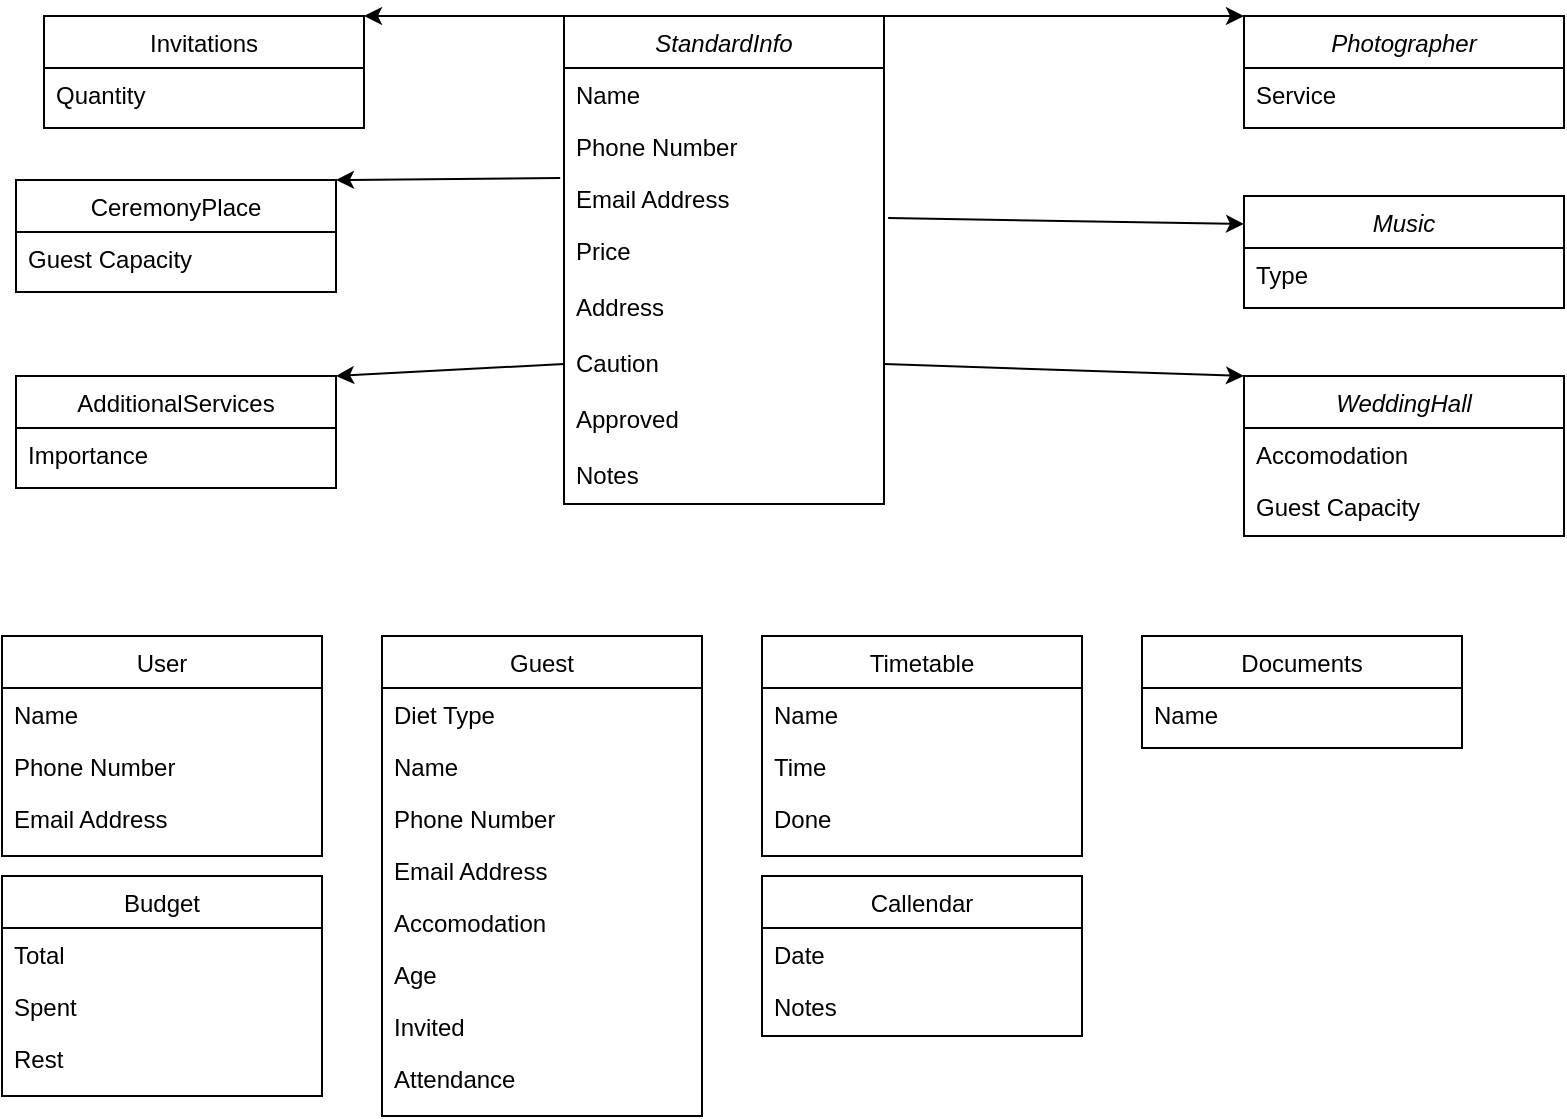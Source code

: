<mxfile version="15.5.9" type="device"><diagram id="C5RBs43oDa-KdzZeNtuy" name="Page-1"><mxGraphModel dx="1321" dy="763" grid="1" gridSize="10" guides="1" tooltips="1" connect="1" arrows="1" fold="1" page="1" pageScale="1" pageWidth="827" pageHeight="1169" math="0" shadow="0"><root><mxCell id="WIyWlLk6GJQsqaUBKTNV-0"/><mxCell id="WIyWlLk6GJQsqaUBKTNV-1" parent="WIyWlLk6GJQsqaUBKTNV-0"/><mxCell id="zkfFHV4jXpPFQw0GAbJ--0" value="User&#10;" style="swimlane;fontStyle=0;align=center;verticalAlign=top;childLayout=stackLayout;horizontal=1;startSize=26;horizontalStack=0;resizeParent=1;resizeLast=0;collapsible=1;marginBottom=0;rounded=0;shadow=0;strokeWidth=1;" parent="WIyWlLk6GJQsqaUBKTNV-1" vertex="1"><mxGeometry x="20" y="340" width="160" height="110" as="geometry"><mxRectangle x="230" y="140" width="160" height="26" as="alternateBounds"/></mxGeometry></mxCell><mxCell id="zkfFHV4jXpPFQw0GAbJ--1" value="Name" style="text;align=left;verticalAlign=top;spacingLeft=4;spacingRight=4;overflow=hidden;rotatable=0;points=[[0,0.5],[1,0.5]];portConstraint=eastwest;" parent="zkfFHV4jXpPFQw0GAbJ--0" vertex="1"><mxGeometry y="26" width="160" height="26" as="geometry"/></mxCell><mxCell id="zkfFHV4jXpPFQw0GAbJ--2" value="Phone Number" style="text;align=left;verticalAlign=top;spacingLeft=4;spacingRight=4;overflow=hidden;rotatable=0;points=[[0,0.5],[1,0.5]];portConstraint=eastwest;rounded=0;shadow=0;html=0;" parent="zkfFHV4jXpPFQw0GAbJ--0" vertex="1"><mxGeometry y="52" width="160" height="26" as="geometry"/></mxCell><mxCell id="zkfFHV4jXpPFQw0GAbJ--3" value="Email Address" style="text;align=left;verticalAlign=top;spacingLeft=4;spacingRight=4;overflow=hidden;rotatable=0;points=[[0,0.5],[1,0.5]];portConstraint=eastwest;rounded=0;shadow=0;html=0;" parent="zkfFHV4jXpPFQw0GAbJ--0" vertex="1"><mxGeometry y="78" width="160" height="26" as="geometry"/></mxCell><mxCell id="fuhXib5yAPB2mfE2J0cT-31" value="StandardInfo" style="swimlane;fontStyle=2;align=center;verticalAlign=top;childLayout=stackLayout;horizontal=1;startSize=26;horizontalStack=0;resizeParent=1;resizeLast=0;collapsible=1;marginBottom=0;rounded=0;shadow=0;strokeWidth=1;" vertex="1" parent="WIyWlLk6GJQsqaUBKTNV-1"><mxGeometry x="301" y="30" width="160" height="244" as="geometry"><mxRectangle x="230" y="140" width="160" height="26" as="alternateBounds"/></mxGeometry></mxCell><mxCell id="fuhXib5yAPB2mfE2J0cT-32" value="Name" style="text;align=left;verticalAlign=top;spacingLeft=4;spacingRight=4;overflow=hidden;rotatable=0;points=[[0,0.5],[1,0.5]];portConstraint=eastwest;" vertex="1" parent="fuhXib5yAPB2mfE2J0cT-31"><mxGeometry y="26" width="160" height="26" as="geometry"/></mxCell><mxCell id="fuhXib5yAPB2mfE2J0cT-33" value="Phone Number" style="text;align=left;verticalAlign=top;spacingLeft=4;spacingRight=4;overflow=hidden;rotatable=0;points=[[0,0.5],[1,0.5]];portConstraint=eastwest;rounded=0;shadow=0;html=0;" vertex="1" parent="fuhXib5yAPB2mfE2J0cT-31"><mxGeometry y="52" width="160" height="26" as="geometry"/></mxCell><mxCell id="fuhXib5yAPB2mfE2J0cT-34" value="Email Address" style="text;align=left;verticalAlign=top;spacingLeft=4;spacingRight=4;overflow=hidden;rotatable=0;points=[[0,0.5],[1,0.5]];portConstraint=eastwest;rounded=0;shadow=0;html=0;" vertex="1" parent="fuhXib5yAPB2mfE2J0cT-31"><mxGeometry y="78" width="160" height="26" as="geometry"/></mxCell><mxCell id="fuhXib5yAPB2mfE2J0cT-35" value="Price&#10;" style="text;align=left;verticalAlign=top;spacingLeft=4;spacingRight=4;overflow=hidden;rotatable=0;points=[[0,0.5],[1,0.5]];portConstraint=eastwest;" vertex="1" parent="fuhXib5yAPB2mfE2J0cT-31"><mxGeometry y="104" width="160" height="28" as="geometry"/></mxCell><mxCell id="fuhXib5yAPB2mfE2J0cT-36" value="Address" style="text;align=left;verticalAlign=top;spacingLeft=4;spacingRight=4;overflow=hidden;rotatable=0;points=[[0,0.5],[1,0.5]];portConstraint=eastwest;" vertex="1" parent="fuhXib5yAPB2mfE2J0cT-31"><mxGeometry y="132" width="160" height="28" as="geometry"/></mxCell><mxCell id="fuhXib5yAPB2mfE2J0cT-38" value="Caution" style="text;align=left;verticalAlign=top;spacingLeft=4;spacingRight=4;overflow=hidden;rotatable=0;points=[[0,0.5],[1,0.5]];portConstraint=eastwest;" vertex="1" parent="fuhXib5yAPB2mfE2J0cT-31"><mxGeometry y="160" width="160" height="28" as="geometry"/></mxCell><mxCell id="fuhXib5yAPB2mfE2J0cT-153" value="Approved" style="text;align=left;verticalAlign=top;spacingLeft=4;spacingRight=4;overflow=hidden;rotatable=0;points=[[0,0.5],[1,0.5]];portConstraint=eastwest;" vertex="1" parent="fuhXib5yAPB2mfE2J0cT-31"><mxGeometry y="188" width="160" height="28" as="geometry"/></mxCell><mxCell id="fuhXib5yAPB2mfE2J0cT-39" value="Notes" style="text;align=left;verticalAlign=top;spacingLeft=4;spacingRight=4;overflow=hidden;rotatable=0;points=[[0,0.5],[1,0.5]];portConstraint=eastwest;" vertex="1" parent="fuhXib5yAPB2mfE2J0cT-31"><mxGeometry y="216" width="160" height="28" as="geometry"/></mxCell><mxCell id="fuhXib5yAPB2mfE2J0cT-52" value="Guest" style="swimlane;fontStyle=0;align=center;verticalAlign=top;childLayout=stackLayout;horizontal=1;startSize=26;horizontalStack=0;resizeParent=1;resizeLast=0;collapsible=1;marginBottom=0;rounded=0;shadow=0;strokeWidth=1;" vertex="1" parent="WIyWlLk6GJQsqaUBKTNV-1"><mxGeometry x="210" y="340" width="160" height="240" as="geometry"><mxRectangle x="230" y="140" width="160" height="26" as="alternateBounds"/></mxGeometry></mxCell><mxCell id="fuhXib5yAPB2mfE2J0cT-59" value="Diet Type" style="text;align=left;verticalAlign=top;spacingLeft=4;spacingRight=4;overflow=hidden;rotatable=0;points=[[0,0.5],[1,0.5]];portConstraint=eastwest;" vertex="1" parent="fuhXib5yAPB2mfE2J0cT-52"><mxGeometry y="26" width="160" height="26" as="geometry"/></mxCell><mxCell id="fuhXib5yAPB2mfE2J0cT-53" value="Name" style="text;align=left;verticalAlign=top;spacingLeft=4;spacingRight=4;overflow=hidden;rotatable=0;points=[[0,0.5],[1,0.5]];portConstraint=eastwest;" vertex="1" parent="fuhXib5yAPB2mfE2J0cT-52"><mxGeometry y="52" width="160" height="26" as="geometry"/></mxCell><mxCell id="fuhXib5yAPB2mfE2J0cT-54" value="Phone Number" style="text;align=left;verticalAlign=top;spacingLeft=4;spacingRight=4;overflow=hidden;rotatable=0;points=[[0,0.5],[1,0.5]];portConstraint=eastwest;rounded=0;shadow=0;html=0;" vertex="1" parent="fuhXib5yAPB2mfE2J0cT-52"><mxGeometry y="78" width="160" height="26" as="geometry"/></mxCell><mxCell id="fuhXib5yAPB2mfE2J0cT-55" value="Email Address" style="text;align=left;verticalAlign=top;spacingLeft=4;spacingRight=4;overflow=hidden;rotatable=0;points=[[0,0.5],[1,0.5]];portConstraint=eastwest;rounded=0;shadow=0;html=0;" vertex="1" parent="fuhXib5yAPB2mfE2J0cT-52"><mxGeometry y="104" width="160" height="26" as="geometry"/></mxCell><mxCell id="fuhXib5yAPB2mfE2J0cT-58" value="Accomodation" style="text;align=left;verticalAlign=top;spacingLeft=4;spacingRight=4;overflow=hidden;rotatable=0;points=[[0,0.5],[1,0.5]];portConstraint=eastwest;rounded=0;shadow=0;html=0;" vertex="1" parent="fuhXib5yAPB2mfE2J0cT-52"><mxGeometry y="130" width="160" height="26" as="geometry"/></mxCell><mxCell id="fuhXib5yAPB2mfE2J0cT-60" value="Age" style="text;align=left;verticalAlign=top;spacingLeft=4;spacingRight=4;overflow=hidden;rotatable=0;points=[[0,0.5],[1,0.5]];portConstraint=eastwest;rounded=0;shadow=0;html=0;" vertex="1" parent="fuhXib5yAPB2mfE2J0cT-52"><mxGeometry y="156" width="160" height="26" as="geometry"/></mxCell><mxCell id="fuhXib5yAPB2mfE2J0cT-105" value="Invited" style="text;align=left;verticalAlign=top;spacingLeft=4;spacingRight=4;overflow=hidden;rotatable=0;points=[[0,0.5],[1,0.5]];portConstraint=eastwest;rounded=0;shadow=0;html=0;" vertex="1" parent="fuhXib5yAPB2mfE2J0cT-52"><mxGeometry y="182" width="160" height="26" as="geometry"/></mxCell><mxCell id="fuhXib5yAPB2mfE2J0cT-106" value="Attendance" style="text;align=left;verticalAlign=top;spacingLeft=4;spacingRight=4;overflow=hidden;rotatable=0;points=[[0,0.5],[1,0.5]];portConstraint=eastwest;rounded=0;shadow=0;html=0;" vertex="1" parent="fuhXib5yAPB2mfE2J0cT-52"><mxGeometry y="208" width="160" height="26" as="geometry"/></mxCell><mxCell id="fuhXib5yAPB2mfE2J0cT-62" value="Documents" style="swimlane;fontStyle=0;align=center;verticalAlign=top;childLayout=stackLayout;horizontal=1;startSize=26;horizontalStack=0;resizeParent=1;resizeLast=0;collapsible=1;marginBottom=0;rounded=0;shadow=0;strokeWidth=1;" vertex="1" parent="WIyWlLk6GJQsqaUBKTNV-1"><mxGeometry x="590" y="340" width="160" height="56" as="geometry"><mxRectangle x="230" y="140" width="160" height="26" as="alternateBounds"/></mxGeometry></mxCell><mxCell id="fuhXib5yAPB2mfE2J0cT-69" value="Name" style="text;align=left;verticalAlign=top;spacingLeft=4;spacingRight=4;overflow=hidden;rotatable=0;points=[[0,0.5],[1,0.5]];portConstraint=eastwest;" vertex="1" parent="fuhXib5yAPB2mfE2J0cT-62"><mxGeometry y="26" width="160" height="26" as="geometry"/></mxCell><mxCell id="fuhXib5yAPB2mfE2J0cT-80" value="Music" style="swimlane;fontStyle=2;align=center;verticalAlign=top;childLayout=stackLayout;horizontal=1;startSize=26;horizontalStack=0;resizeParent=1;resizeLast=0;collapsible=1;marginBottom=0;rounded=0;shadow=0;strokeWidth=1;" vertex="1" parent="WIyWlLk6GJQsqaUBKTNV-1"><mxGeometry x="641" y="120" width="160" height="56" as="geometry"><mxRectangle x="230" y="140" width="160" height="26" as="alternateBounds"/></mxGeometry></mxCell><mxCell id="fuhXib5yAPB2mfE2J0cT-81" value="Type" style="text;align=left;verticalAlign=top;spacingLeft=4;spacingRight=4;overflow=hidden;rotatable=0;points=[[0,0.5],[1,0.5]];portConstraint=eastwest;" vertex="1" parent="fuhXib5yAPB2mfE2J0cT-80"><mxGeometry y="26" width="160" height="26" as="geometry"/></mxCell><mxCell id="fuhXib5yAPB2mfE2J0cT-82" value="Photographer" style="swimlane;fontStyle=2;align=center;verticalAlign=top;childLayout=stackLayout;horizontal=1;startSize=26;horizontalStack=0;resizeParent=1;resizeLast=0;collapsible=1;marginBottom=0;rounded=0;shadow=0;strokeWidth=1;" vertex="1" parent="WIyWlLk6GJQsqaUBKTNV-1"><mxGeometry x="641" y="30" width="160" height="56" as="geometry"><mxRectangle x="230" y="140" width="160" height="26" as="alternateBounds"/></mxGeometry></mxCell><mxCell id="fuhXib5yAPB2mfE2J0cT-83" value="Service" style="text;align=left;verticalAlign=top;spacingLeft=4;spacingRight=4;overflow=hidden;rotatable=0;points=[[0,0.5],[1,0.5]];portConstraint=eastwest;" vertex="1" parent="fuhXib5yAPB2mfE2J0cT-82"><mxGeometry y="26" width="160" height="26" as="geometry"/></mxCell><mxCell id="fuhXib5yAPB2mfE2J0cT-84" value="WeddingHall" style="swimlane;fontStyle=2;align=center;verticalAlign=top;childLayout=stackLayout;horizontal=1;startSize=26;horizontalStack=0;resizeParent=1;resizeLast=0;collapsible=1;marginBottom=0;rounded=0;shadow=0;strokeWidth=1;" vertex="1" parent="WIyWlLk6GJQsqaUBKTNV-1"><mxGeometry x="641" y="210" width="160" height="80" as="geometry"><mxRectangle x="230" y="140" width="160" height="26" as="alternateBounds"/></mxGeometry></mxCell><mxCell id="fuhXib5yAPB2mfE2J0cT-85" value="Accomodation" style="text;align=left;verticalAlign=top;spacingLeft=4;spacingRight=4;overflow=hidden;rotatable=0;points=[[0,0.5],[1,0.5]];portConstraint=eastwest;" vertex="1" parent="fuhXib5yAPB2mfE2J0cT-84"><mxGeometry y="26" width="160" height="26" as="geometry"/></mxCell><mxCell id="fuhXib5yAPB2mfE2J0cT-86" value="Guest Capacity" style="text;align=left;verticalAlign=top;spacingLeft=4;spacingRight=4;overflow=hidden;rotatable=0;points=[[0,0.5],[1,0.5]];portConstraint=eastwest;" vertex="1" parent="fuhXib5yAPB2mfE2J0cT-84"><mxGeometry y="52" width="160" height="28" as="geometry"/></mxCell><mxCell id="fuhXib5yAPB2mfE2J0cT-97" value="Callendar" style="swimlane;fontStyle=0;align=center;verticalAlign=top;childLayout=stackLayout;horizontal=1;startSize=26;horizontalStack=0;resizeParent=1;resizeLast=0;collapsible=1;marginBottom=0;rounded=0;shadow=0;strokeWidth=1;" vertex="1" parent="WIyWlLk6GJQsqaUBKTNV-1"><mxGeometry x="400" y="460" width="160" height="80" as="geometry"><mxRectangle x="230" y="140" width="160" height="26" as="alternateBounds"/></mxGeometry></mxCell><mxCell id="fuhXib5yAPB2mfE2J0cT-98" value="Date" style="text;align=left;verticalAlign=top;spacingLeft=4;spacingRight=4;overflow=hidden;rotatable=0;points=[[0,0.5],[1,0.5]];portConstraint=eastwest;" vertex="1" parent="fuhXib5yAPB2mfE2J0cT-97"><mxGeometry y="26" width="160" height="26" as="geometry"/></mxCell><mxCell id="fuhXib5yAPB2mfE2J0cT-101" value="Notes" style="text;align=left;verticalAlign=top;spacingLeft=4;spacingRight=4;overflow=hidden;rotatable=0;points=[[0,0.5],[1,0.5]];portConstraint=eastwest;" vertex="1" parent="fuhXib5yAPB2mfE2J0cT-97"><mxGeometry y="52" width="160" height="28" as="geometry"/></mxCell><mxCell id="fuhXib5yAPB2mfE2J0cT-116" value="" style="endArrow=classic;html=1;rounded=0;exitX=1;exitY=0;exitDx=0;exitDy=0;entryX=0;entryY=0;entryDx=0;entryDy=0;" edge="1" parent="WIyWlLk6GJQsqaUBKTNV-1" source="fuhXib5yAPB2mfE2J0cT-31" target="fuhXib5yAPB2mfE2J0cT-82"><mxGeometry width="50" height="50" relative="1" as="geometry"><mxPoint x="531" y="10" as="sourcePoint"/><mxPoint x="581" y="-40" as="targetPoint"/></mxGeometry></mxCell><mxCell id="fuhXib5yAPB2mfE2J0cT-117" value="" style="endArrow=classic;html=1;rounded=0;exitX=1.013;exitY=-0.107;exitDx=0;exitDy=0;exitPerimeter=0;entryX=0;entryY=0.25;entryDx=0;entryDy=0;" edge="1" parent="WIyWlLk6GJQsqaUBKTNV-1" source="fuhXib5yAPB2mfE2J0cT-35" target="fuhXib5yAPB2mfE2J0cT-80"><mxGeometry width="50" height="50" relative="1" as="geometry"><mxPoint x="461" as="sourcePoint"/><mxPoint x="511" y="-50" as="targetPoint"/></mxGeometry></mxCell><mxCell id="fuhXib5yAPB2mfE2J0cT-118" value="" style="endArrow=classic;html=1;rounded=0;exitX=1;exitY=0.5;exitDx=0;exitDy=0;entryX=0;entryY=0;entryDx=0;entryDy=0;" edge="1" parent="WIyWlLk6GJQsqaUBKTNV-1" source="fuhXib5yAPB2mfE2J0cT-38" target="fuhXib5yAPB2mfE2J0cT-84"><mxGeometry width="50" height="50" relative="1" as="geometry"><mxPoint x="521" y="210" as="sourcePoint"/><mxPoint x="641" y="204" as="targetPoint"/></mxGeometry></mxCell><mxCell id="fuhXib5yAPB2mfE2J0cT-127" value="Invitations" style="swimlane;fontStyle=0;align=center;verticalAlign=top;childLayout=stackLayout;horizontal=1;startSize=26;horizontalStack=0;resizeParent=1;resizeLast=0;collapsible=1;marginBottom=0;rounded=0;shadow=0;strokeWidth=1;" vertex="1" parent="WIyWlLk6GJQsqaUBKTNV-1"><mxGeometry x="41" y="30" width="160" height="56" as="geometry"><mxRectangle x="230" y="140" width="160" height="26" as="alternateBounds"/></mxGeometry></mxCell><mxCell id="fuhXib5yAPB2mfE2J0cT-128" value="Quantity" style="text;align=left;verticalAlign=top;spacingLeft=4;spacingRight=4;overflow=hidden;rotatable=0;points=[[0,0.5],[1,0.5]];portConstraint=eastwest;" vertex="1" parent="fuhXib5yAPB2mfE2J0cT-127"><mxGeometry y="26" width="160" height="26" as="geometry"/></mxCell><mxCell id="fuhXib5yAPB2mfE2J0cT-129" value="" style="endArrow=classic;html=1;rounded=0;exitX=0;exitY=0;exitDx=0;exitDy=0;entryX=1;entryY=0;entryDx=0;entryDy=0;" edge="1" parent="WIyWlLk6GJQsqaUBKTNV-1" source="fuhXib5yAPB2mfE2J0cT-31" target="fuhXib5yAPB2mfE2J0cT-127"><mxGeometry width="50" height="50" relative="1" as="geometry"><mxPoint x="271" y="-10" as="sourcePoint"/><mxPoint x="321" y="-60" as="targetPoint"/></mxGeometry></mxCell><mxCell id="fuhXib5yAPB2mfE2J0cT-130" value="CeremonyPlace" style="swimlane;fontStyle=0;align=center;verticalAlign=top;childLayout=stackLayout;horizontal=1;startSize=26;horizontalStack=0;resizeParent=1;resizeLast=0;collapsible=1;marginBottom=0;rounded=0;shadow=0;strokeWidth=1;" vertex="1" parent="WIyWlLk6GJQsqaUBKTNV-1"><mxGeometry x="27" y="112" width="160" height="56" as="geometry"><mxRectangle x="230" y="140" width="160" height="26" as="alternateBounds"/></mxGeometry></mxCell><mxCell id="fuhXib5yAPB2mfE2J0cT-133" value="Guest Capacity" style="text;align=left;verticalAlign=top;spacingLeft=4;spacingRight=4;overflow=hidden;rotatable=0;points=[[0,0.5],[1,0.5]];portConstraint=eastwest;" vertex="1" parent="fuhXib5yAPB2mfE2J0cT-130"><mxGeometry y="26" width="160" height="28" as="geometry"/></mxCell><mxCell id="fuhXib5yAPB2mfE2J0cT-132" value="" style="endArrow=classic;html=1;rounded=0;exitX=-0.012;exitY=0.115;exitDx=0;exitDy=0;entryX=1;entryY=0;entryDx=0;entryDy=0;exitPerimeter=0;" edge="1" parent="WIyWlLk6GJQsqaUBKTNV-1" source="fuhXib5yAPB2mfE2J0cT-34" target="fuhXib5yAPB2mfE2J0cT-130"><mxGeometry width="50" height="50" relative="1" as="geometry"><mxPoint x="191" y="-150" as="sourcePoint"/><mxPoint x="241" y="-200" as="targetPoint"/></mxGeometry></mxCell><mxCell id="fuhXib5yAPB2mfE2J0cT-144" value="AdditionalServices" style="swimlane;fontStyle=0;align=center;verticalAlign=top;childLayout=stackLayout;horizontal=1;startSize=26;horizontalStack=0;resizeParent=1;resizeLast=0;collapsible=1;marginBottom=0;rounded=0;shadow=0;strokeWidth=1;" vertex="1" parent="WIyWlLk6GJQsqaUBKTNV-1"><mxGeometry x="27" y="210" width="160" height="56" as="geometry"><mxRectangle x="230" y="140" width="160" height="26" as="alternateBounds"/></mxGeometry></mxCell><mxCell id="fuhXib5yAPB2mfE2J0cT-145" value="Importance" style="text;align=left;verticalAlign=top;spacingLeft=4;spacingRight=4;overflow=hidden;rotatable=0;points=[[0,0.5],[1,0.5]];portConstraint=eastwest;" vertex="1" parent="fuhXib5yAPB2mfE2J0cT-144"><mxGeometry y="26" width="160" height="26" as="geometry"/></mxCell><mxCell id="fuhXib5yAPB2mfE2J0cT-146" value="" style="endArrow=classic;html=1;rounded=0;entryX=1;entryY=0;entryDx=0;entryDy=0;exitX=0;exitY=0.5;exitDx=0;exitDy=0;" edge="1" parent="WIyWlLk6GJQsqaUBKTNV-1" source="fuhXib5yAPB2mfE2J0cT-38" target="fuhXib5yAPB2mfE2J0cT-144"><mxGeometry width="50" height="50" relative="1" as="geometry"><mxPoint x="260" y="170" as="sourcePoint"/><mxPoint x="400" y="320" as="targetPoint"/></mxGeometry></mxCell><mxCell id="fuhXib5yAPB2mfE2J0cT-147" value="Budget" style="swimlane;fontStyle=0;align=center;verticalAlign=top;childLayout=stackLayout;horizontal=1;startSize=26;horizontalStack=0;resizeParent=1;resizeLast=0;collapsible=1;marginBottom=0;rounded=0;shadow=0;strokeWidth=1;" vertex="1" parent="WIyWlLk6GJQsqaUBKTNV-1"><mxGeometry x="20" y="460" width="160" height="110" as="geometry"><mxRectangle x="230" y="140" width="160" height="26" as="alternateBounds"/></mxGeometry></mxCell><mxCell id="fuhXib5yAPB2mfE2J0cT-148" value="Total" style="text;align=left;verticalAlign=top;spacingLeft=4;spacingRight=4;overflow=hidden;rotatable=0;points=[[0,0.5],[1,0.5]];portConstraint=eastwest;" vertex="1" parent="fuhXib5yAPB2mfE2J0cT-147"><mxGeometry y="26" width="160" height="26" as="geometry"/></mxCell><mxCell id="fuhXib5yAPB2mfE2J0cT-151" value="Spent" style="text;align=left;verticalAlign=top;spacingLeft=4;spacingRight=4;overflow=hidden;rotatable=0;points=[[0,0.5],[1,0.5]];portConstraint=eastwest;" vertex="1" parent="fuhXib5yAPB2mfE2J0cT-147"><mxGeometry y="52" width="160" height="26" as="geometry"/></mxCell><mxCell id="fuhXib5yAPB2mfE2J0cT-152" value="Rest" style="text;align=left;verticalAlign=top;spacingLeft=4;spacingRight=4;overflow=hidden;rotatable=0;points=[[0,0.5],[1,0.5]];portConstraint=eastwest;" vertex="1" parent="fuhXib5yAPB2mfE2J0cT-147"><mxGeometry y="78" width="160" height="26" as="geometry"/></mxCell><mxCell id="fuhXib5yAPB2mfE2J0cT-154" value="Timetable" style="swimlane;fontStyle=0;align=center;verticalAlign=top;childLayout=stackLayout;horizontal=1;startSize=26;horizontalStack=0;resizeParent=1;resizeLast=0;collapsible=1;marginBottom=0;rounded=0;shadow=0;strokeWidth=1;" vertex="1" parent="WIyWlLk6GJQsqaUBKTNV-1"><mxGeometry x="400" y="340" width="160" height="110" as="geometry"><mxRectangle x="230" y="140" width="160" height="26" as="alternateBounds"/></mxGeometry></mxCell><mxCell id="fuhXib5yAPB2mfE2J0cT-155" value="Name" style="text;align=left;verticalAlign=top;spacingLeft=4;spacingRight=4;overflow=hidden;rotatable=0;points=[[0,0.5],[1,0.5]];portConstraint=eastwest;" vertex="1" parent="fuhXib5yAPB2mfE2J0cT-154"><mxGeometry y="26" width="160" height="26" as="geometry"/></mxCell><mxCell id="fuhXib5yAPB2mfE2J0cT-156" value="Time" style="text;align=left;verticalAlign=top;spacingLeft=4;spacingRight=4;overflow=hidden;rotatable=0;points=[[0,0.5],[1,0.5]];portConstraint=eastwest;" vertex="1" parent="fuhXib5yAPB2mfE2J0cT-154"><mxGeometry y="52" width="160" height="26" as="geometry"/></mxCell><mxCell id="fuhXib5yAPB2mfE2J0cT-157" value="Done" style="text;align=left;verticalAlign=top;spacingLeft=4;spacingRight=4;overflow=hidden;rotatable=0;points=[[0,0.5],[1,0.5]];portConstraint=eastwest;" vertex="1" parent="fuhXib5yAPB2mfE2J0cT-154"><mxGeometry y="78" width="160" height="26" as="geometry"/></mxCell></root></mxGraphModel></diagram></mxfile>